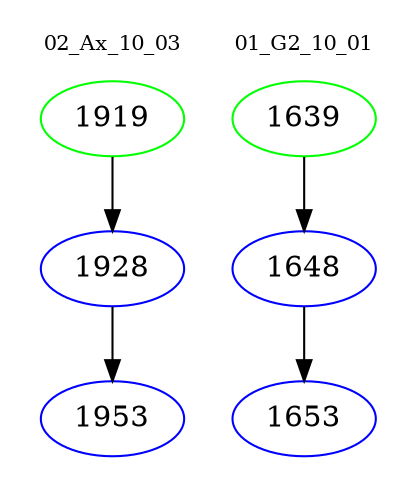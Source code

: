 digraph{
subgraph cluster_0 {
color = white
label = "02_Ax_10_03";
fontsize=10;
T0_1919 [label="1919", color="green"]
T0_1919 -> T0_1928 [color="black"]
T0_1928 [label="1928", color="blue"]
T0_1928 -> T0_1953 [color="black"]
T0_1953 [label="1953", color="blue"]
}
subgraph cluster_1 {
color = white
label = "01_G2_10_01";
fontsize=10;
T1_1639 [label="1639", color="green"]
T1_1639 -> T1_1648 [color="black"]
T1_1648 [label="1648", color="blue"]
T1_1648 -> T1_1653 [color="black"]
T1_1653 [label="1653", color="blue"]
}
}
